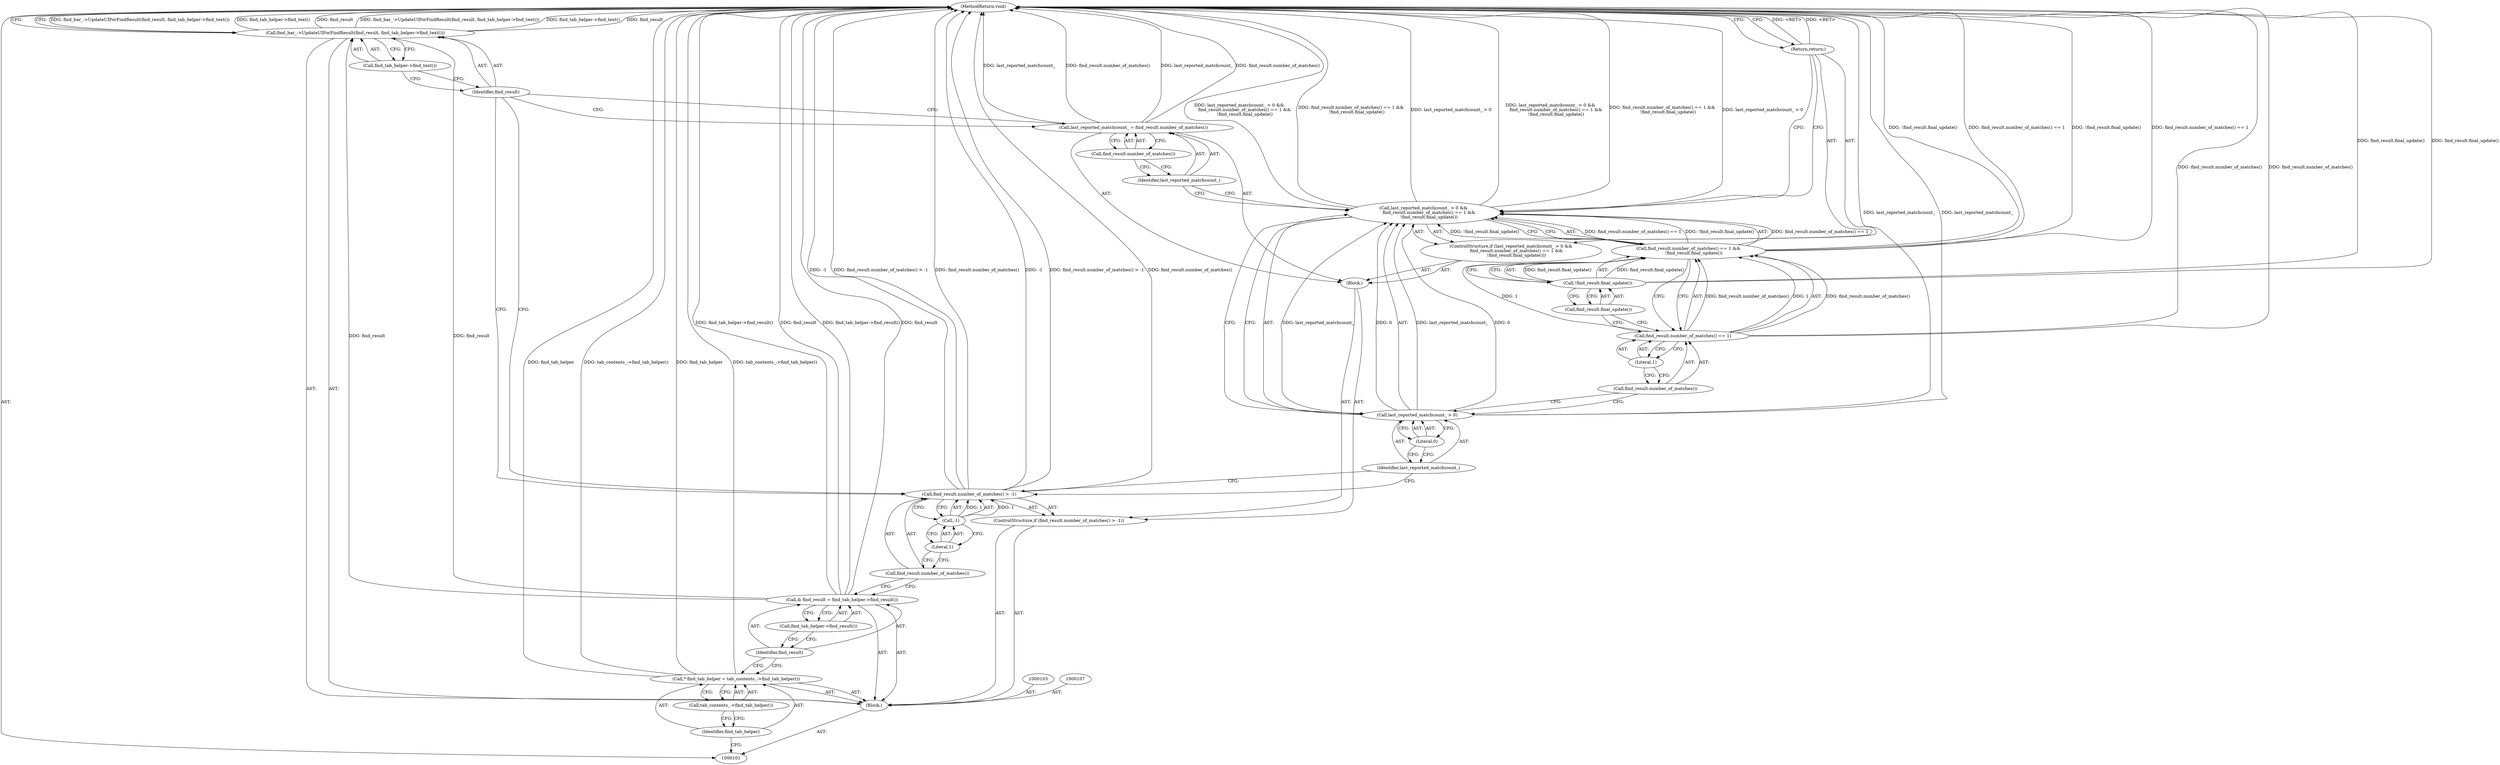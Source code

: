 digraph "0_Chrome_c90c6ca59378d7e86d1a2f28fe96bada35df1508_6" {
"1000135" [label="(MethodReturn,void)"];
"1000102" [label="(Block,)"];
"1000131" [label="(Call,find_result.number_of_matches())"];
"1000129" [label="(Call,last_reported_matchcount_ = find_result.number_of_matches())"];
"1000130" [label="(Identifier,last_reported_matchcount_)"];
"1000132" [label="(Call,find_bar_->UpdateUIForFindResult(find_result, find_tab_helper->find_text()))"];
"1000133" [label="(Identifier,find_result)"];
"1000134" [label="(Call,find_tab_helper->find_text())"];
"1000104" [label="(Call,* find_tab_helper = tab_contents_->find_tab_helper())"];
"1000105" [label="(Identifier,find_tab_helper)"];
"1000106" [label="(Call,tab_contents_->find_tab_helper())"];
"1000108" [label="(Call,& find_result = find_tab_helper->find_result())"];
"1000109" [label="(Identifier,find_result)"];
"1000110" [label="(Call,find_tab_helper->find_result())"];
"1000111" [label="(ControlStructure,if (find_result.number_of_matches() > -1))"];
"1000114" [label="(Call,-1)"];
"1000115" [label="(Literal,1)"];
"1000116" [label="(Block,)"];
"1000112" [label="(Call,find_result.number_of_matches() > -1)"];
"1000113" [label="(Call,find_result.number_of_matches())"];
"1000121" [label="(Literal,0)"];
"1000117" [label="(ControlStructure,if (last_reported_matchcount_ > 0 &&\n        find_result.number_of_matches() == 1 &&\n        !find_result.final_update()))"];
"1000118" [label="(Call,last_reported_matchcount_ > 0 &&\n        find_result.number_of_matches() == 1 &&\n        !find_result.final_update())"];
"1000119" [label="(Call,last_reported_matchcount_ > 0)"];
"1000120" [label="(Identifier,last_reported_matchcount_)"];
"1000125" [label="(Literal,1)"];
"1000122" [label="(Call,find_result.number_of_matches() == 1 &&\n        !find_result.final_update())"];
"1000123" [label="(Call,find_result.number_of_matches() == 1)"];
"1000124" [label="(Call,find_result.number_of_matches())"];
"1000126" [label="(Call,!find_result.final_update())"];
"1000127" [label="(Call,find_result.final_update())"];
"1000128" [label="(Return,return;)"];
"1000135" -> "1000101"  [label="AST: "];
"1000135" -> "1000128"  [label="CFG: "];
"1000135" -> "1000132"  [label="CFG: "];
"1000104" -> "1000135"  [label="DDG: find_tab_helper"];
"1000104" -> "1000135"  [label="DDG: tab_contents_->find_tab_helper()"];
"1000112" -> "1000135"  [label="DDG: -1"];
"1000112" -> "1000135"  [label="DDG: find_result.number_of_matches() > -1"];
"1000112" -> "1000135"  [label="DDG: find_result.number_of_matches()"];
"1000126" -> "1000135"  [label="DDG: find_result.final_update()"];
"1000118" -> "1000135"  [label="DDG: last_reported_matchcount_ > 0 &&\n        find_result.number_of_matches() == 1 &&\n        !find_result.final_update()"];
"1000118" -> "1000135"  [label="DDG: find_result.number_of_matches() == 1 &&\n        !find_result.final_update()"];
"1000118" -> "1000135"  [label="DDG: last_reported_matchcount_ > 0"];
"1000129" -> "1000135"  [label="DDG: last_reported_matchcount_"];
"1000129" -> "1000135"  [label="DDG: find_result.number_of_matches()"];
"1000122" -> "1000135"  [label="DDG: !find_result.final_update()"];
"1000122" -> "1000135"  [label="DDG: find_result.number_of_matches() == 1"];
"1000132" -> "1000135"  [label="DDG: find_bar_->UpdateUIForFindResult(find_result, find_tab_helper->find_text())"];
"1000132" -> "1000135"  [label="DDG: find_tab_helper->find_text()"];
"1000132" -> "1000135"  [label="DDG: find_result"];
"1000108" -> "1000135"  [label="DDG: find_tab_helper->find_result()"];
"1000108" -> "1000135"  [label="DDG: find_result"];
"1000119" -> "1000135"  [label="DDG: last_reported_matchcount_"];
"1000123" -> "1000135"  [label="DDG: find_result.number_of_matches()"];
"1000128" -> "1000135"  [label="DDG: <RET>"];
"1000102" -> "1000101"  [label="AST: "];
"1000103" -> "1000102"  [label="AST: "];
"1000104" -> "1000102"  [label="AST: "];
"1000107" -> "1000102"  [label="AST: "];
"1000108" -> "1000102"  [label="AST: "];
"1000111" -> "1000102"  [label="AST: "];
"1000132" -> "1000102"  [label="AST: "];
"1000131" -> "1000129"  [label="AST: "];
"1000131" -> "1000130"  [label="CFG: "];
"1000129" -> "1000131"  [label="CFG: "];
"1000129" -> "1000116"  [label="AST: "];
"1000129" -> "1000131"  [label="CFG: "];
"1000130" -> "1000129"  [label="AST: "];
"1000131" -> "1000129"  [label="AST: "];
"1000133" -> "1000129"  [label="CFG: "];
"1000129" -> "1000135"  [label="DDG: last_reported_matchcount_"];
"1000129" -> "1000135"  [label="DDG: find_result.number_of_matches()"];
"1000130" -> "1000129"  [label="AST: "];
"1000130" -> "1000118"  [label="CFG: "];
"1000131" -> "1000130"  [label="CFG: "];
"1000132" -> "1000102"  [label="AST: "];
"1000132" -> "1000134"  [label="CFG: "];
"1000133" -> "1000132"  [label="AST: "];
"1000134" -> "1000132"  [label="AST: "];
"1000135" -> "1000132"  [label="CFG: "];
"1000132" -> "1000135"  [label="DDG: find_bar_->UpdateUIForFindResult(find_result, find_tab_helper->find_text())"];
"1000132" -> "1000135"  [label="DDG: find_tab_helper->find_text()"];
"1000132" -> "1000135"  [label="DDG: find_result"];
"1000108" -> "1000132"  [label="DDG: find_result"];
"1000133" -> "1000132"  [label="AST: "];
"1000133" -> "1000129"  [label="CFG: "];
"1000133" -> "1000112"  [label="CFG: "];
"1000134" -> "1000133"  [label="CFG: "];
"1000134" -> "1000132"  [label="AST: "];
"1000134" -> "1000133"  [label="CFG: "];
"1000132" -> "1000134"  [label="CFG: "];
"1000104" -> "1000102"  [label="AST: "];
"1000104" -> "1000106"  [label="CFG: "];
"1000105" -> "1000104"  [label="AST: "];
"1000106" -> "1000104"  [label="AST: "];
"1000109" -> "1000104"  [label="CFG: "];
"1000104" -> "1000135"  [label="DDG: find_tab_helper"];
"1000104" -> "1000135"  [label="DDG: tab_contents_->find_tab_helper()"];
"1000105" -> "1000104"  [label="AST: "];
"1000105" -> "1000101"  [label="CFG: "];
"1000106" -> "1000105"  [label="CFG: "];
"1000106" -> "1000104"  [label="AST: "];
"1000106" -> "1000105"  [label="CFG: "];
"1000104" -> "1000106"  [label="CFG: "];
"1000108" -> "1000102"  [label="AST: "];
"1000108" -> "1000110"  [label="CFG: "];
"1000109" -> "1000108"  [label="AST: "];
"1000110" -> "1000108"  [label="AST: "];
"1000113" -> "1000108"  [label="CFG: "];
"1000108" -> "1000135"  [label="DDG: find_tab_helper->find_result()"];
"1000108" -> "1000135"  [label="DDG: find_result"];
"1000108" -> "1000132"  [label="DDG: find_result"];
"1000109" -> "1000108"  [label="AST: "];
"1000109" -> "1000104"  [label="CFG: "];
"1000110" -> "1000109"  [label="CFG: "];
"1000110" -> "1000108"  [label="AST: "];
"1000110" -> "1000109"  [label="CFG: "];
"1000108" -> "1000110"  [label="CFG: "];
"1000111" -> "1000102"  [label="AST: "];
"1000112" -> "1000111"  [label="AST: "];
"1000116" -> "1000111"  [label="AST: "];
"1000114" -> "1000112"  [label="AST: "];
"1000114" -> "1000115"  [label="CFG: "];
"1000115" -> "1000114"  [label="AST: "];
"1000112" -> "1000114"  [label="CFG: "];
"1000114" -> "1000112"  [label="DDG: 1"];
"1000115" -> "1000114"  [label="AST: "];
"1000115" -> "1000113"  [label="CFG: "];
"1000114" -> "1000115"  [label="CFG: "];
"1000116" -> "1000111"  [label="AST: "];
"1000117" -> "1000116"  [label="AST: "];
"1000129" -> "1000116"  [label="AST: "];
"1000112" -> "1000111"  [label="AST: "];
"1000112" -> "1000114"  [label="CFG: "];
"1000113" -> "1000112"  [label="AST: "];
"1000114" -> "1000112"  [label="AST: "];
"1000120" -> "1000112"  [label="CFG: "];
"1000133" -> "1000112"  [label="CFG: "];
"1000112" -> "1000135"  [label="DDG: -1"];
"1000112" -> "1000135"  [label="DDG: find_result.number_of_matches() > -1"];
"1000112" -> "1000135"  [label="DDG: find_result.number_of_matches()"];
"1000114" -> "1000112"  [label="DDG: 1"];
"1000113" -> "1000112"  [label="AST: "];
"1000113" -> "1000108"  [label="CFG: "];
"1000115" -> "1000113"  [label="CFG: "];
"1000121" -> "1000119"  [label="AST: "];
"1000121" -> "1000120"  [label="CFG: "];
"1000119" -> "1000121"  [label="CFG: "];
"1000117" -> "1000116"  [label="AST: "];
"1000118" -> "1000117"  [label="AST: "];
"1000128" -> "1000117"  [label="AST: "];
"1000118" -> "1000117"  [label="AST: "];
"1000118" -> "1000119"  [label="CFG: "];
"1000118" -> "1000122"  [label="CFG: "];
"1000119" -> "1000118"  [label="AST: "];
"1000122" -> "1000118"  [label="AST: "];
"1000128" -> "1000118"  [label="CFG: "];
"1000130" -> "1000118"  [label="CFG: "];
"1000118" -> "1000135"  [label="DDG: last_reported_matchcount_ > 0 &&\n        find_result.number_of_matches() == 1 &&\n        !find_result.final_update()"];
"1000118" -> "1000135"  [label="DDG: find_result.number_of_matches() == 1 &&\n        !find_result.final_update()"];
"1000118" -> "1000135"  [label="DDG: last_reported_matchcount_ > 0"];
"1000119" -> "1000118"  [label="DDG: last_reported_matchcount_"];
"1000119" -> "1000118"  [label="DDG: 0"];
"1000122" -> "1000118"  [label="DDG: find_result.number_of_matches() == 1"];
"1000122" -> "1000118"  [label="DDG: !find_result.final_update()"];
"1000119" -> "1000118"  [label="AST: "];
"1000119" -> "1000121"  [label="CFG: "];
"1000120" -> "1000119"  [label="AST: "];
"1000121" -> "1000119"  [label="AST: "];
"1000124" -> "1000119"  [label="CFG: "];
"1000118" -> "1000119"  [label="CFG: "];
"1000119" -> "1000135"  [label="DDG: last_reported_matchcount_"];
"1000119" -> "1000118"  [label="DDG: last_reported_matchcount_"];
"1000119" -> "1000118"  [label="DDG: 0"];
"1000120" -> "1000119"  [label="AST: "];
"1000120" -> "1000112"  [label="CFG: "];
"1000121" -> "1000120"  [label="CFG: "];
"1000125" -> "1000123"  [label="AST: "];
"1000125" -> "1000124"  [label="CFG: "];
"1000123" -> "1000125"  [label="CFG: "];
"1000122" -> "1000118"  [label="AST: "];
"1000122" -> "1000123"  [label="CFG: "];
"1000122" -> "1000126"  [label="CFG: "];
"1000123" -> "1000122"  [label="AST: "];
"1000126" -> "1000122"  [label="AST: "];
"1000118" -> "1000122"  [label="CFG: "];
"1000122" -> "1000135"  [label="DDG: !find_result.final_update()"];
"1000122" -> "1000135"  [label="DDG: find_result.number_of_matches() == 1"];
"1000122" -> "1000118"  [label="DDG: find_result.number_of_matches() == 1"];
"1000122" -> "1000118"  [label="DDG: !find_result.final_update()"];
"1000123" -> "1000122"  [label="DDG: find_result.number_of_matches()"];
"1000123" -> "1000122"  [label="DDG: 1"];
"1000126" -> "1000122"  [label="DDG: find_result.final_update()"];
"1000123" -> "1000122"  [label="AST: "];
"1000123" -> "1000125"  [label="CFG: "];
"1000124" -> "1000123"  [label="AST: "];
"1000125" -> "1000123"  [label="AST: "];
"1000127" -> "1000123"  [label="CFG: "];
"1000122" -> "1000123"  [label="CFG: "];
"1000123" -> "1000135"  [label="DDG: find_result.number_of_matches()"];
"1000123" -> "1000122"  [label="DDG: find_result.number_of_matches()"];
"1000123" -> "1000122"  [label="DDG: 1"];
"1000124" -> "1000123"  [label="AST: "];
"1000124" -> "1000119"  [label="CFG: "];
"1000125" -> "1000124"  [label="CFG: "];
"1000126" -> "1000122"  [label="AST: "];
"1000126" -> "1000127"  [label="CFG: "];
"1000127" -> "1000126"  [label="AST: "];
"1000122" -> "1000126"  [label="CFG: "];
"1000126" -> "1000135"  [label="DDG: find_result.final_update()"];
"1000126" -> "1000122"  [label="DDG: find_result.final_update()"];
"1000127" -> "1000126"  [label="AST: "];
"1000127" -> "1000123"  [label="CFG: "];
"1000126" -> "1000127"  [label="CFG: "];
"1000128" -> "1000117"  [label="AST: "];
"1000128" -> "1000118"  [label="CFG: "];
"1000135" -> "1000128"  [label="CFG: "];
"1000128" -> "1000135"  [label="DDG: <RET>"];
}
